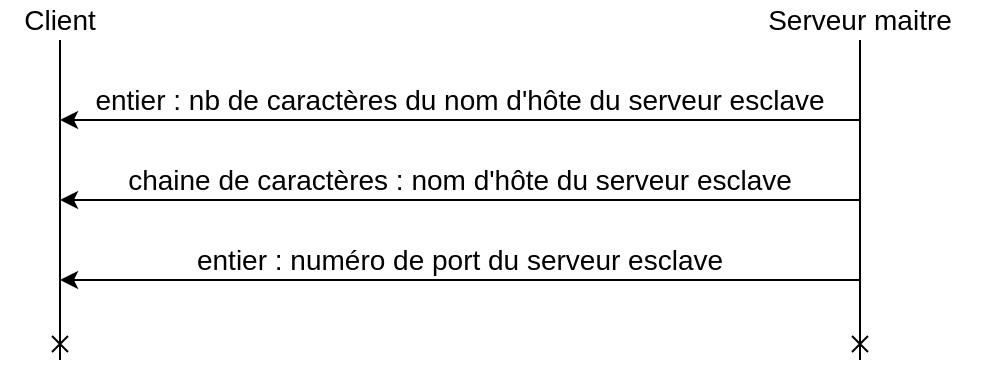 <mxfile version="17.4.0" type="github">
  <diagram id="kDqgaDnyJg1N7sdAMujT" name="Page-1">
    <mxGraphModel dx="1102" dy="606" grid="1" gridSize="10" guides="1" tooltips="1" connect="1" arrows="1" fold="1" page="1" pageScale="1" pageWidth="827" pageHeight="1169" math="0" shadow="0">
      <root>
        <mxCell id="0" />
        <mxCell id="1" parent="0" />
        <mxCell id="-ZzgaIiHg7fhx1HZzrY5-1" value="" style="endArrow=none;html=1;rounded=0;startArrow=cross;startFill=0;endFill=0;" edge="1" parent="1">
          <mxGeometry width="50" height="50" relative="1" as="geometry">
            <mxPoint x="160" y="200" as="sourcePoint" />
            <mxPoint x="160" y="40" as="targetPoint" />
          </mxGeometry>
        </mxCell>
        <mxCell id="-ZzgaIiHg7fhx1HZzrY5-2" value="" style="endArrow=none;html=1;rounded=0;endFill=0;startArrow=cross;startFill=0;" edge="1" parent="1">
          <mxGeometry width="50" height="50" relative="1" as="geometry">
            <mxPoint x="560" y="200" as="sourcePoint" />
            <mxPoint x="560" y="40" as="targetPoint" />
          </mxGeometry>
        </mxCell>
        <mxCell id="-ZzgaIiHg7fhx1HZzrY5-3" value="&lt;font style=&quot;font-size: 14px&quot;&gt;Client&lt;/font&gt;" style="text;html=1;strokeColor=none;fillColor=none;align=center;verticalAlign=middle;whiteSpace=wrap;rounded=0;" vertex="1" parent="1">
          <mxGeometry x="130" y="20" width="60" height="20" as="geometry" />
        </mxCell>
        <mxCell id="-ZzgaIiHg7fhx1HZzrY5-4" value="&lt;font style=&quot;font-size: 14px&quot;&gt;Serveur maitre&lt;br&gt;&lt;/font&gt;" style="text;html=1;strokeColor=none;fillColor=none;align=center;verticalAlign=middle;whiteSpace=wrap;rounded=0;" vertex="1" parent="1">
          <mxGeometry x="500" y="20" width="120" height="20" as="geometry" />
        </mxCell>
        <mxCell id="-ZzgaIiHg7fhx1HZzrY5-7" value="" style="endArrow=none;html=1;rounded=0;fontSize=14;startArrow=classic;startFill=1;endFill=0;" edge="1" parent="1">
          <mxGeometry width="50" height="50" relative="1" as="geometry">
            <mxPoint x="160" y="80" as="sourcePoint" />
            <mxPoint x="560" y="80" as="targetPoint" />
          </mxGeometry>
        </mxCell>
        <mxCell id="-ZzgaIiHg7fhx1HZzrY5-8" value="entier : nb de caractères du nom d&#39;hôte du serveur esclave" style="text;html=1;strokeColor=none;fillColor=none;align=center;verticalAlign=middle;whiteSpace=wrap;rounded=0;fontSize=14;" vertex="1" parent="1">
          <mxGeometry x="160" y="60" width="400" height="20" as="geometry" />
        </mxCell>
        <mxCell id="-ZzgaIiHg7fhx1HZzrY5-9" value="" style="endArrow=classic;html=1;rounded=0;fontSize=14;" edge="1" parent="1">
          <mxGeometry width="50" height="50" relative="1" as="geometry">
            <mxPoint x="560" y="120" as="sourcePoint" />
            <mxPoint x="160" y="120" as="targetPoint" />
          </mxGeometry>
        </mxCell>
        <mxCell id="-ZzgaIiHg7fhx1HZzrY5-10" value="chaine de caractères : nom d&#39;hôte du serveur esclave" style="text;html=1;strokeColor=none;fillColor=none;align=center;verticalAlign=middle;whiteSpace=wrap;rounded=0;fontSize=14;" vertex="1" parent="1">
          <mxGeometry x="160" y="100" width="400" height="20" as="geometry" />
        </mxCell>
        <mxCell id="-ZzgaIiHg7fhx1HZzrY5-11" value="" style="endArrow=classic;html=1;rounded=0;fontSize=14;" edge="1" parent="1">
          <mxGeometry width="50" height="50" relative="1" as="geometry">
            <mxPoint x="560" y="160" as="sourcePoint" />
            <mxPoint x="160" y="160" as="targetPoint" />
          </mxGeometry>
        </mxCell>
        <mxCell id="-ZzgaIiHg7fhx1HZzrY5-12" value="entier : numéro de port du serveur esclave" style="text;html=1;strokeColor=none;fillColor=none;align=center;verticalAlign=middle;whiteSpace=wrap;rounded=0;fontSize=14;" vertex="1" parent="1">
          <mxGeometry x="160" y="140" width="400" height="20" as="geometry" />
        </mxCell>
      </root>
    </mxGraphModel>
  </diagram>
</mxfile>
